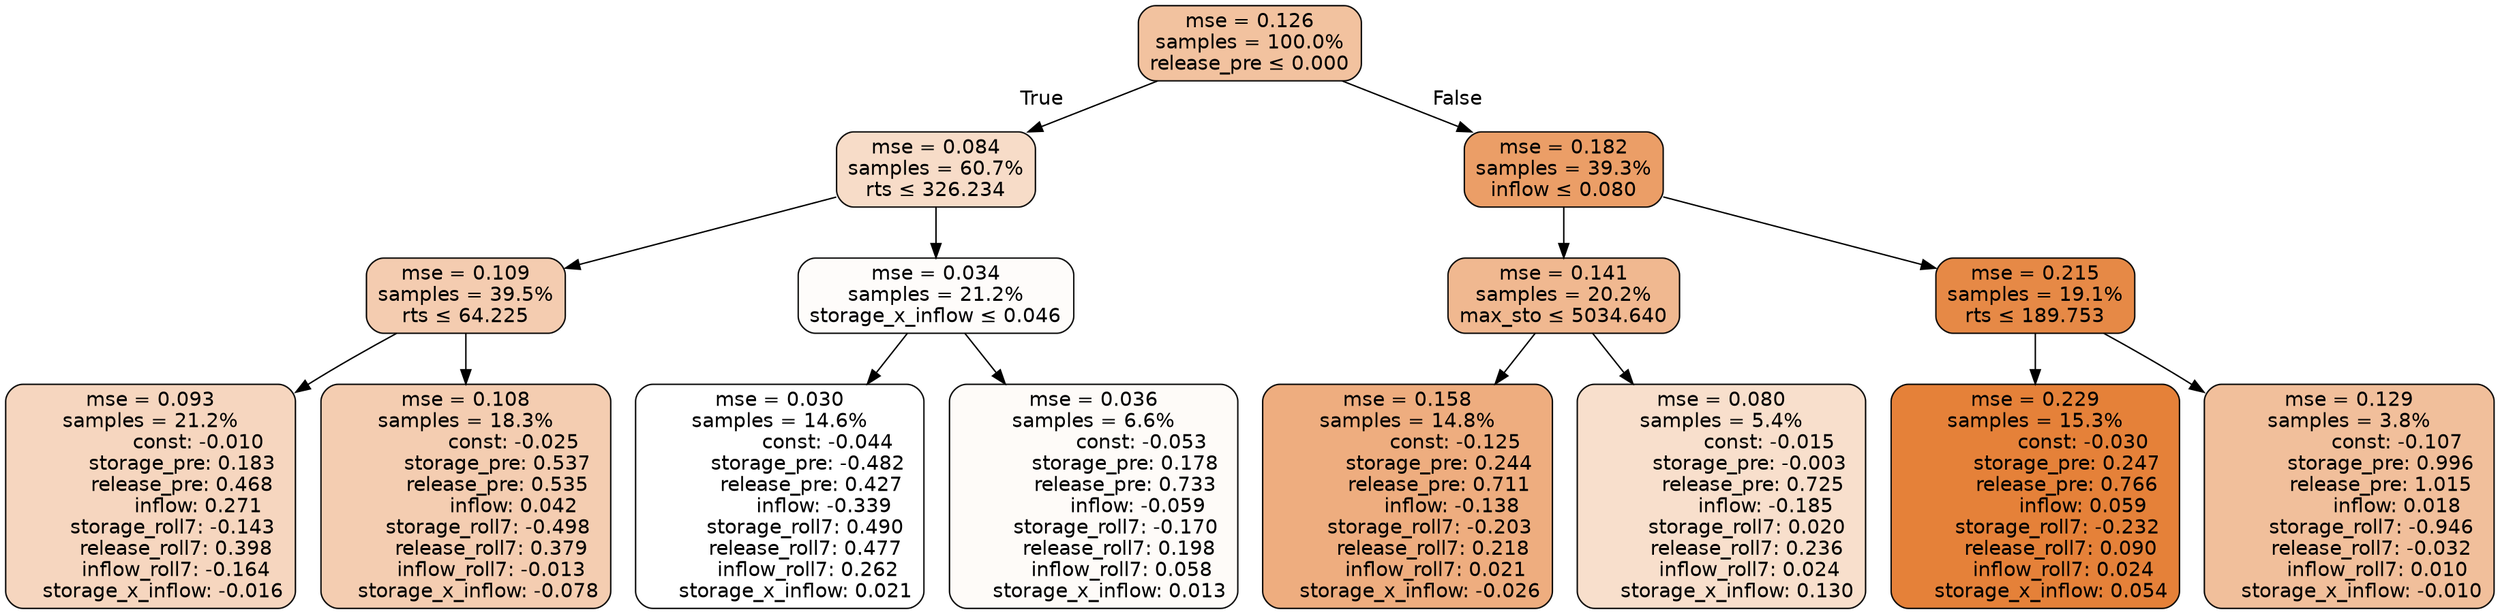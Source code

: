 digraph tree {
bgcolor="transparent"
node [shape=rectangle, style="filled, rounded", color="black", fontname=helvetica] ;
edge [fontname=helvetica] ;
	"0" [label="mse = 0.126
samples = 100.0%
release_pre &le; 0.000", fillcolor="#f2c29f"]
	"1" [label="mse = 0.084
samples = 60.7%
rts &le; 326.234", fillcolor="#f7dcc8"]
	"2" [label="mse = 0.109
samples = 39.5%
rts &le; 64.225", fillcolor="#f4ccb0"]
	"3" [label="mse = 0.093
samples = 21.2%
               const: -0.010
          storage_pre: 0.183
          release_pre: 0.468
               inflow: 0.271
       storage_roll7: -0.143
        release_roll7: 0.398
        inflow_roll7: -0.164
    storage_x_inflow: -0.016", fillcolor="#f6d6bf"]
	"4" [label="mse = 0.108
samples = 18.3%
               const: -0.025
          storage_pre: 0.537
          release_pre: 0.535
               inflow: 0.042
       storage_roll7: -0.498
        release_roll7: 0.379
        inflow_roll7: -0.013
    storage_x_inflow: -0.078", fillcolor="#f4cdb1"]
	"5" [label="mse = 0.034
samples = 21.2%
storage_x_inflow &le; 0.046", fillcolor="#fefcfa"]
	"6" [label="mse = 0.030
samples = 14.6%
               const: -0.044
         storage_pre: -0.482
          release_pre: 0.427
              inflow: -0.339
        storage_roll7: 0.490
        release_roll7: 0.477
         inflow_roll7: 0.262
     storage_x_inflow: 0.021", fillcolor="#ffffff"]
	"7" [label="mse = 0.036
samples = 6.6%
               const: -0.053
          storage_pre: 0.178
          release_pre: 0.733
              inflow: -0.059
       storage_roll7: -0.170
        release_roll7: 0.198
         inflow_roll7: 0.058
     storage_x_inflow: 0.013", fillcolor="#fefbf8"]
	"8" [label="mse = 0.182
samples = 39.3%
inflow &le; 0.080", fillcolor="#eb9e67"]
	"9" [label="mse = 0.141
samples = 20.2%
max_sto &le; 5034.640", fillcolor="#f0b890"]
	"10" [label="mse = 0.158
samples = 14.8%
               const: -0.125
          storage_pre: 0.244
          release_pre: 0.711
              inflow: -0.138
       storage_roll7: -0.203
        release_roll7: 0.218
         inflow_roll7: 0.021
    storage_x_inflow: -0.026", fillcolor="#eead7f"]
	"11" [label="mse = 0.080
samples = 5.4%
               const: -0.015
         storage_pre: -0.003
          release_pre: 0.725
              inflow: -0.185
        storage_roll7: 0.020
        release_roll7: 0.236
         inflow_roll7: 0.024
     storage_x_inflow: 0.130", fillcolor="#f8dfcc"]
	"12" [label="mse = 0.215
samples = 19.1%
rts &le; 189.753", fillcolor="#e68946"]
	"13" [label="mse = 0.229
samples = 15.3%
               const: -0.030
          storage_pre: 0.247
          release_pre: 0.766
               inflow: 0.059
       storage_roll7: -0.232
        release_roll7: 0.090
         inflow_roll7: 0.024
     storage_x_inflow: 0.054", fillcolor="#e58139"]
	"14" [label="mse = 0.129
samples = 3.8%
               const: -0.107
          storage_pre: 0.996
          release_pre: 1.015
               inflow: 0.018
       storage_roll7: -0.946
       release_roll7: -0.032
         inflow_roll7: 0.010
    storage_x_inflow: -0.010", fillcolor="#f1bf9b"]

	"0" -> "1" [labeldistance=2.5, labelangle=45, headlabel="True"]
	"1" -> "2"
	"2" -> "3"
	"2" -> "4"
	"1" -> "5"
	"5" -> "6"
	"5" -> "7"
	"0" -> "8" [labeldistance=2.5, labelangle=-45, headlabel="False"]
	"8" -> "9"
	"9" -> "10"
	"9" -> "11"
	"8" -> "12"
	"12" -> "13"
	"12" -> "14"
}